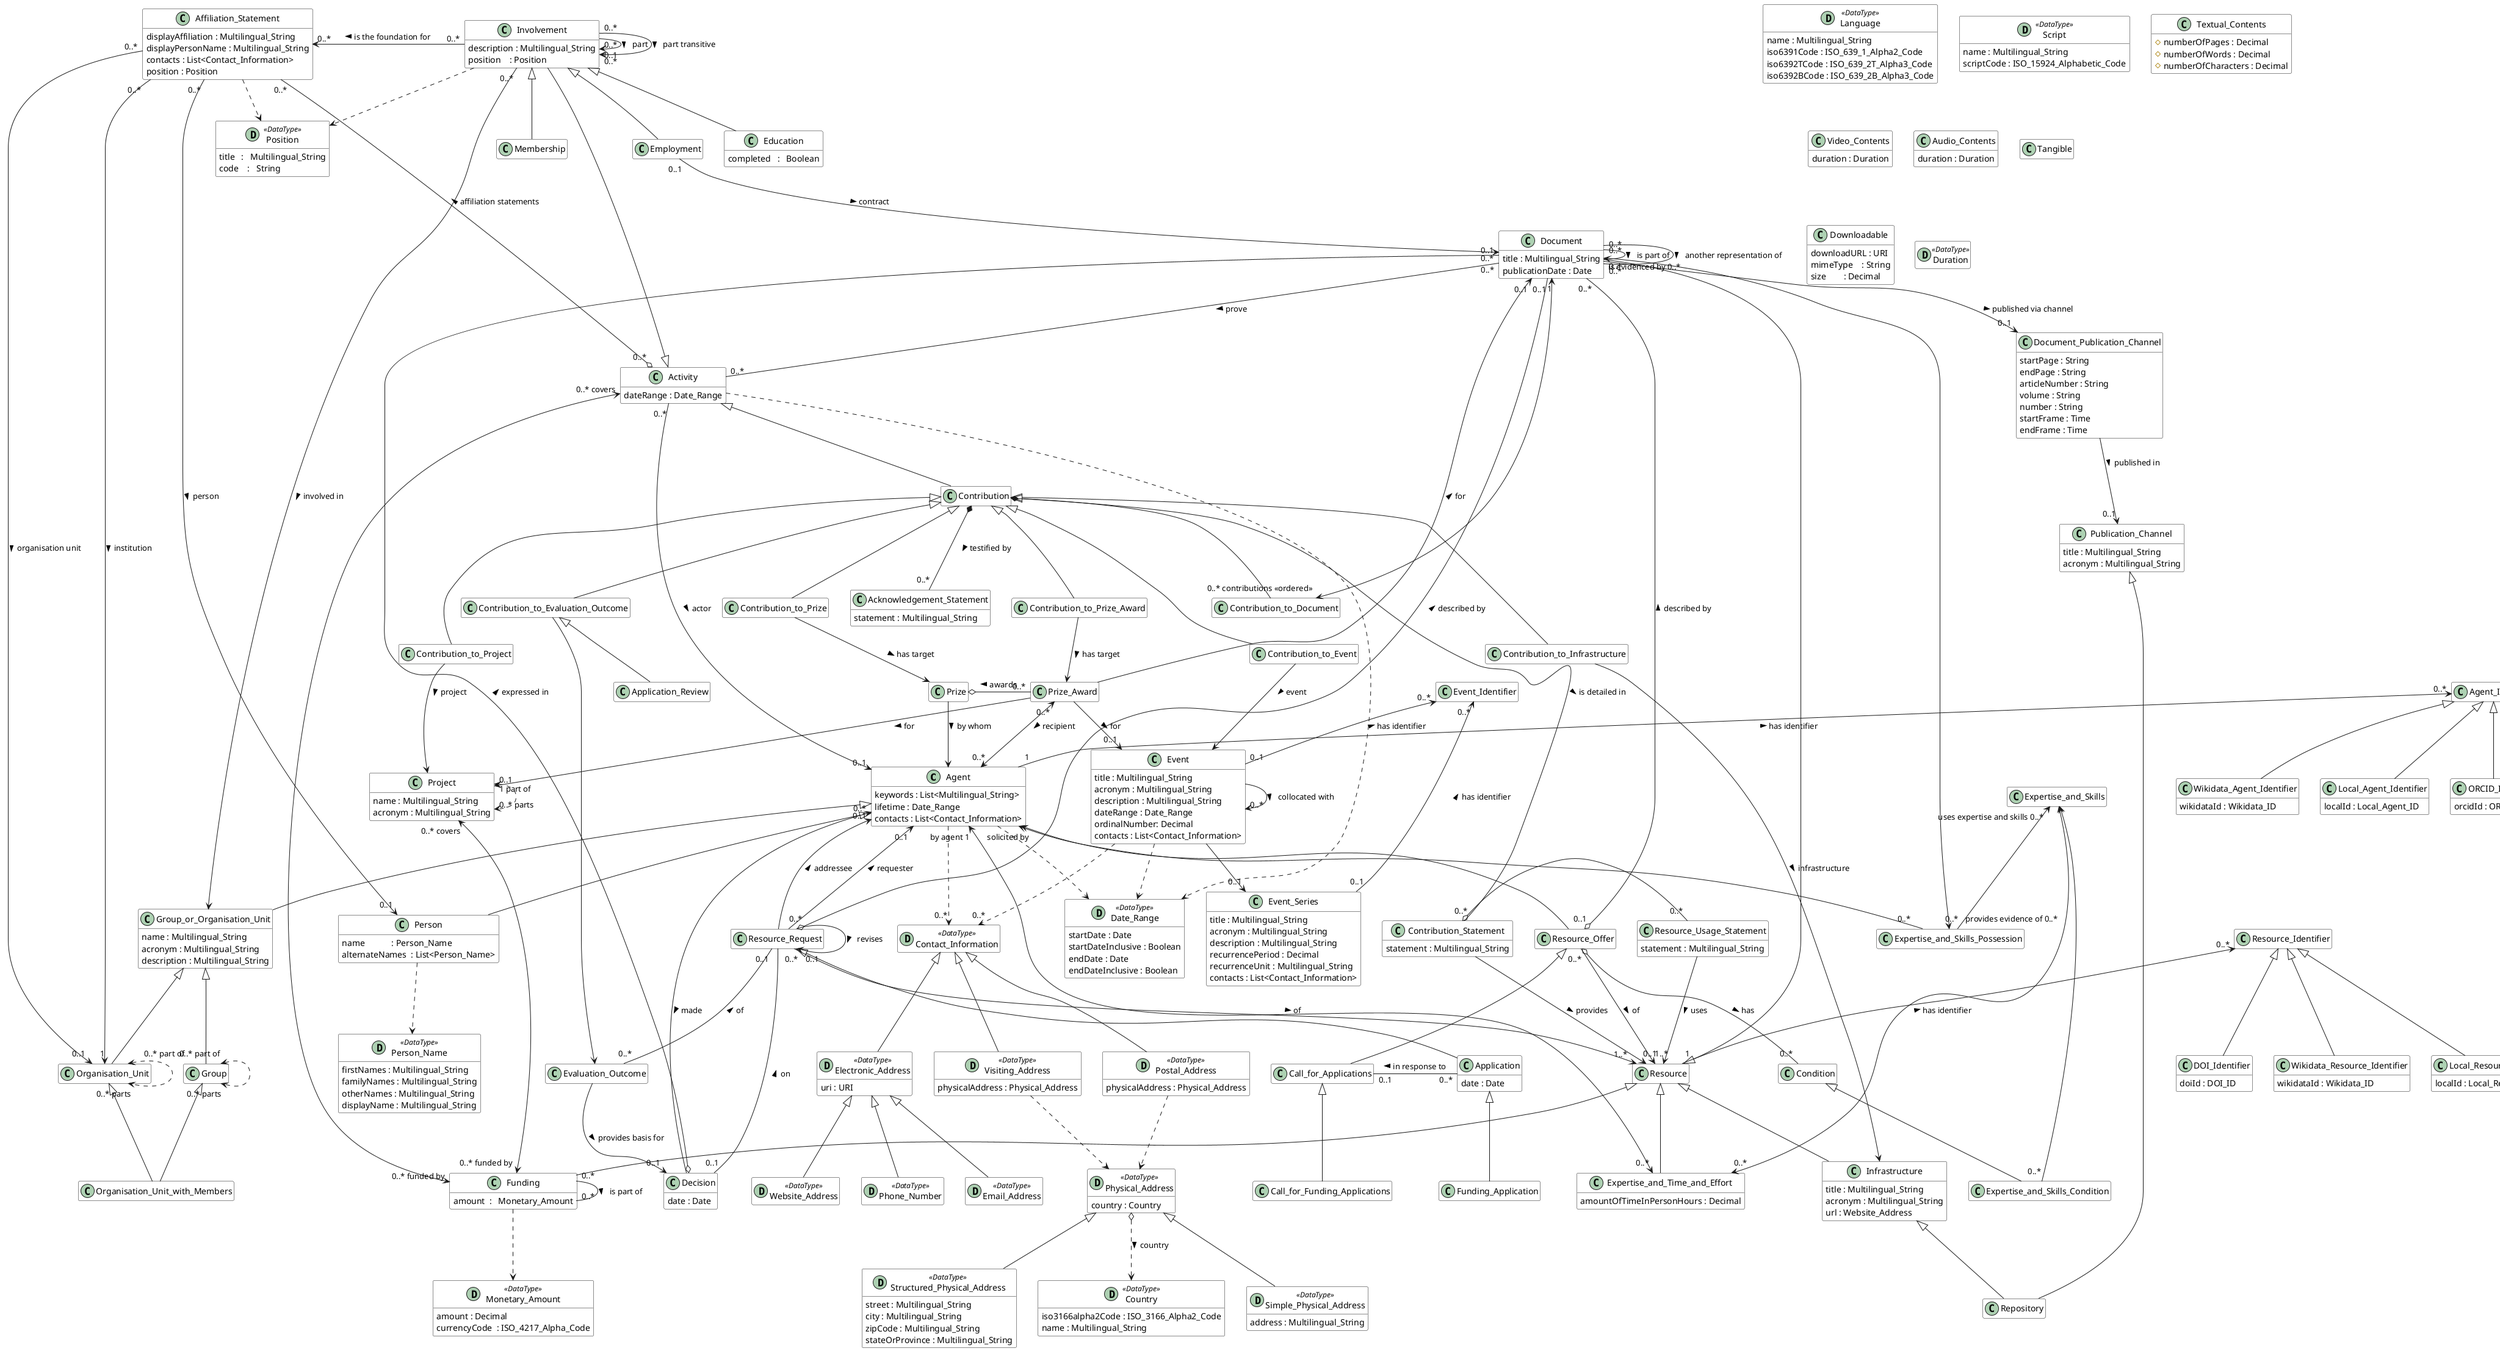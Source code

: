 @startuml
!startsub common
    !define datatype(x) class x << (D,#add0b2) DataType>> #ffffff
    hide empty members
    skinparam BoxPadding 120
!endsub

' === Agent hierarchy ===

!startsub Agent
    class "Agent" #ffffff {
        keywords : List<Multilingual_String>
    	lifetime : Date_Range
    	contacts : List<Contact_Information>
    }
    "Agent" ..> "Date_Range"
    "Agent" ..> "0..*" "Contact_Information"
!endsub

!startsub Person
    class "Person" #ffffff {
        name            : Person_Name
        alternateNames  : List<Person_Name>
    }
!endsub

!startsub Agent_Identifier
    class "Agent_Identifier" #ffffff {
    }

    "Agent_Identifier" "0..*" <-- "1" "Agent" : has identifier <
!endsub

!startsub Agent_Identifier_Hierarchy
    class "ORCID_Identifier" #ffffff {
        orcidId : ORCID_iD
    }

    "Agent_Identifier" <|-- "ORCID_Identifier"

    class "ROR_Identifier" #ffffff {
            rorId : ROR_ID
        }

    "Agent_Identifier" <|-- "ROR_Identifier"

    class "ISNI_Identifier" #ffffff {
            isniId : ISNI_ID
        }

    "Agent_Identifier" <|-- "ISNI_Identifier"

    class "FundRef_Identifier" #ffffff {
            fundRefId : FundRef_ID
        }

    "Agent_Identifier" <|-- "FundRef_Identifier"

    class "Wikidata_Agent_Identifier" #ffffff {
           wikidataId : Wikidata_ID
        }

    "Agent_Identifier" <|-- "Wikidata_Agent_Identifier"

    class "Local_Agent_Identifier" #ffffff {
           localId : Local_Agent_ID
    }

    "Agent_Identifier" <|-- "Local_Agent_Identifier"
!endsub

!startsub Person
    "Agent" <|-- "Person"
!endsub

!startsub Person
    datatype("Person_Name") {
        firstNames : Multilingual_String
        familyNames : Multilingual_String
        otherNames : Multilingual_String
        displayName : Multilingual_String
    }
!endsub

!startsub Person
    "Person" ..> "Person_Name"
!endsub

!startsub Group_or_Organisation_Unit
    class "Group_or_Organisation_Unit" #ffffff {
        name : Multilingual_String
        acronym : Multilingual_String
        description : Multilingual_String
    }
!endsub

!startsub Group_or_Organisation_Unit
	"Agent" <|-- "Group_or_Organisation_Unit"
!endsub

!startsub Group
    class "Group" #ffffff {
    }
!endsub

!startsub Group
	"Group_or_Organisation_Unit" <|-- "Group"
!endsub

!startsub Organisation_Unit
    class "Organisation_Unit" #ffffff {
    }
!endsub

!startsub Organisation_Unit
	"Group_or_Organisation_Unit" <|-- "Organisation_Unit"
!endsub

!startsub Organisation_Unit
	"Organisation_Unit" "0..* part of" <..> "0..* parts" "Organisation_Unit"
!endsub

!startsub Group
	"Group" "0..* part of" <..> "0..* parts" "Group"
!endsub

!startsub Organisation_Unit_with_Members
    class "Organisation_Unit_with_Members" #ffffff {
    }
!endsub

!startsub Organisation_Unit_with_Members
    "Group" <|-- "Organisation_Unit_with_Members"
!endsub

!startsub Organisation_Unit_with_Members
    "Organisation_Unit" <|-- "Organisation_Unit_with_Members"
!endsub

' === Activity hierarchy ===

!startsub Activity
    class "Activity" #ffffff {
  		dateRange : Date_Range
    }
!endsub

!startsub Involvement
    class "Involvement" #ffffff {
        description : Multilingual_String
        position    : Position
    }
!endsub

!startsub Involvement
   "Activity" <|-d- "Involvement"
!endsub

!startsub Employment
    class "Employment" #ffffff {
    }
!endsub

!startsub Employment
    "Involvement" <|-d- "Employment"
!endsub

!startsub Education
    class "Education" #ffffff {
        completed   :   Boolean
    }
!endsub

!startsub Education
    "Involvement" <|-d- "Education"
!endsub

!startsub Membership
    class "Membership" #ffffff {
    }
!endsub

!startsub Membership
    "Involvement" <|-d- "Membership"
!endsub

!startsub Contribution
    class "Contribution" #ffffff {
    }
!endsub

!startsub Contribution
    "Activity" <|-d- "Contribution"
!endsub

!startsub Contribution_to_Project
    class "Contribution_to_Project" #ffffff {
    }
!endsub

!startsub Contribution_to_Project
    "Contribution" <|-d- "Contribution_to_Project"
!endsub

!startsub Contribution_to_Document
    class "Contribution_to_Document" #ffffff {
    }
!endsub

!startsub Contribution_to_Document
    "Contribution" <|-d- "Contribution_to_Document"
!endsub

!startsub Contribution_to_Event
    class "Contribution_to_Event" #ffffff {
    }
!endsub

!startsub Contribution_to_Event
    "Contribution" <|-d- "Contribution_to_Event"
!endsub

!startsub Contribution_to_Infrastructure
    class "Contribution_to_Infrastructure" #ffffff {
    }
!endsub

!startsub Contribution_to_Infrastructure
    "Contribution" <|-d- "Contribution_to_Infrastructure"
!endsub

!startsub Contribution_to_Prize
    class "Contribution_to_Prize" #ffffff {
    }
!endsub

!startsub Contribution_to_Prize
    "Contribution" <|-d- "Contribution_to_Prize"
!endsub

!startsub Contribution_to_Prize_Award
    class "Contribution_to_Prize_Award" #ffffff {
    }
!endsub

!startsub Contribution_to_Prize_Award
    "Contribution" <|-d- "Contribution_to_Prize_Award"
!endsub


!startsub Activity
	"Document" "0..*" -- "0..*" "Activity" : prove >
!endsub

' === Agent - Activity links ===

!startsub Activity
    "Activity" "0..*" --> "0..1" "Agent" : actor >
!endsub

!startsub Involvement
	"Involvement" "0..*" --> "Group_or_Organisation_Unit" : involved in >
!endsub

' === Resource hierarchy ===

!startsub Resource
    class "Resource" #ffffff {
    }
!endsub

!startsub Funding
    class "Funding" #ffffff {
        amount  :   Monetary_Amount
    }
!endsub

!startsub Funding
    datatype("Monetary_Amount") {
        amount : Decimal
        currencyCode  : ISO_4217_Alpha_Code
    }
!endsub

!startsub Funding
    "Funding" ..> "Monetary_Amount"
!endsub

!startsub Funding
     "Resource" <|-- "Funding"
!endsub

!startsub Infrastructure
    class "Infrastructure" #ffffff {
        title : Multilingual_String
        acronym : Multilingual_String
        url : Website_Address
    }

    "Resource" <|-- "Infrastructure"

!endsub

!startsub Contribution_to_Infrastructure
    "Contribution_to_Infrastructure" --> "Infrastructure" : infrastructure >
!endsub

!startsub Document_isa_Resource
	"Resource" <|-- "Document"
!endsub

!startsub Document
    class "Document" #ffffff {
        title : Multilingual_String
        publicationDate : Date
    }

    "Document" "0..*" -- "0..*" "Document" : is part of >

    "Document" "0..*" -- "0..*" "Document" : another representation of >

!endsub

!startsub Publication_Channel
    class "Publication_Channel" #ffffff {
        title : Multilingual_String
        acronym : Multilingual_String
    }

    "Document" --> "0..1" "Document_Publication_Channel" : published via channel >

    class "Document_Publication_Channel" #ffffff {
        startPage : String
        endPage : String
        articleNumber : String
        volume : String
        number : String
        startFrame : Time
        endFrame : Time
    }

    "Document_Publication_Channel" --> "0..1" "Publication_Channel" : published in >

    class "Repository" #ffffff {
    }

    "Publication_Channel" <|-- "Repository"

    "Infrastructure" <|-- "Repository"

!endsub

!startsub Funding
     "Funding" "0..*" -- "0..*" "Funding" : is part of >
!endsub

!startsub Resource_Identifier
    class "Resource_Identifier" #ffffff {
    }

    "Resource_Identifier" "0..*" <-- "1" "Resource" : has identifier <

    class "DOI_Identifier" #ffffff {
        doiId : DOI_ID
    }

    "Resource_Identifier" <|-- "DOI_Identifier"

    class "Wikidata_Resource_Identifier" #ffffff {
        wikidataId : Wikidata_ID
    }

    "Resource_Identifier" <|-- "Wikidata_Resource_Identifier"

    class "Local_Resource_Identifier" #ffffff {
        localId : Local_Resource_ID
    }

    "Resource_Identifier" <|-- "Local_Resource_Identifier"

!endsub

!startsub Contribution_to_Project
    "Contribution_to_Project" --> "Project" : project >
!endsub

!startsub Project
    class "Project" #ffffff {
        name : Multilingual_String
        acronym : Multilingual_String
    }
!endsub

!startsub Project
  	"Project" "1 part of" <..> "0..* parts" "Project"
!endsub

!startsub Event
    class "Event" #ffffff {
        title : Multilingual_String
        acronym : Multilingual_String
        description : Multilingual_String
        dateRange : Date_Range
        ordinalNumber: Decimal
        contacts : List<Contact_Information>
    }

    "Event" ..> "Date_Range"
    "Event" ..> "0..*" "Contact_Information"

    class "Event_Series" #ffffff {
        title : Multilingual_String
        acronym : Multilingual_String
        description : Multilingual_String
        recurrencePeriod : Decimal
        recurrenceUnit : Multilingual_String
        contacts : List<Contact_Information>
    }

    Event --> "0..1" "Event_Series"

    Event --> "0..*" "Event" : collocated with >

!endsub

!startsub Event_Identifier
    class "Event_Identifier" #ffffff {
    }

    "Event_Identifier" "0..*" <-- "0..1" "Event" : has identifier <

    "Event_Identifier" "0..*" <-- "0..1" "Event_Series" : has identifier <

!endsub

!startsub Contribution_Statement
    class "Contribution_Statement" #ffffff {
        statement : Multilingual_String
    }
!endsub

!startsub Resource_Usage_Statement
    class "Resource_Usage_Statement" #ffffff {
        statement : Multilingual_String
    }
!endsub

!startsub Physical_Address
    datatype("Physical_Address") {
        country : Country
    }

    datatype("Simple_Physical_Address") {
        address : Multilingual_String
    }

    datatype("Structured_Physical_Address") {
        street : Multilingual_String
        city : Multilingual_String
        zipCode : Multilingual_String
        stateOrProvince : Multilingual_String
    }

     "Physical_Address" <|-d- "Simple_Physical_Address"
     "Physical_Address" <|-d- "Structured_Physical_Address"

     datatype("Contact_Information") {
     }

     datatype("Postal_Address") {
          physicalAddress : Physical_Address
     }

     "Contact_Information" <|-d- "Postal_Address"
     "Postal_Address" ..> "Physical_Address"


     datatype("Visiting_Address") {
          physicalAddress : Physical_Address
     }

     "Contact_Information" <|-d- "Visiting_Address"
     "Visiting_Address" ..> "Physical_Address"

     datatype("Electronic_Address") {
          uri : URI
     }

     "Contact_Information" <|-d- "Electronic_Address"

     datatype("Email_Address") {
     }

     "Electronic_Address" <|-d- "Email_Address"

     datatype("Website_Address") {
     }

     "Electronic_Address" <|-d- "Website_Address"

     datatype("Phone_Number") {
     }

     "Electronic_Address" <|-d- "Phone_Number"


!endsub

!startsub Country
    datatype("Country") {
         iso3166alpha2Code : ISO_3166_Alpha2_Code
         name : Multilingual_String
    }
!endsub

!startsub Physical_Address
    "Physical_Address" o..> "Country" : country >
!endsub

!startsub Affiliation_Statement
    class "Affiliation_Statement" #ffffff {
        displayAffiliation : Multilingual_String
        displayPersonName : Multilingual_String
        contacts : List<Contact_Information>
        position : Position
    }
!endsub

!startsub Application
    class "Application" #ffffff {
        date : Date
    }
!endsub

!startsub Decision
    class "Decision" #ffffff {
        date : Date
    }
!endsub

!startsub Funding_Application
    class "Funding_Application" #ffffff {
    }
!endsub

!startsub Funding_Application
    "Application" <|-- "Funding_Application"
!endsub

!startsub Call_for_Applications
    class "Call_for_Applications" #ffffff {
    }
!endsub

!startsub Call_for_Funding_Applications
    class "Call_for_Funding_Applications" #ffffff {
    }
!endsub

!startsub Evaluation_Outcome
	class "Evaluation_Outcome" #ffffff {
	}
!endsub

!startsub Contribution_to_Evaluation_Outcome
	class "Contribution_to_Evaluation_Outcome" #ffffff {
	}
!endsub

!startsub Application_Review
	class "Application_Review" #ffffff {
	}
!endsub

!startsub Prize
	class "Prize" #ffffff {
	}
!endsub

!startsub Prize_Award
	class "Prize_Award" #ffffff {
	}
!endsub

!startsub Resource_Request
    "Resource_Request" -u-> "0..1" "Agent" : requester >
!endsub

!startsub Resource_Request
    "Resource_Request" -u-> "0..1" "Agent" : addressee >
!endsub

!startsub Resource_Offer
	"Resource_Offer" -u-> "solicited by" "Agent"
!endsub

!startsub Evaluation_Outcome
    "Resource_Request" "0..1" -- "0..*" "Evaluation_Outcome" : of <
!endsub

!startsub Call_for_Applications
    "Application" "0..*" -l- "0..1" "Call_for_Applications" : in response to >
!endsub

!startsub Resource_Request
    "Resource_Request" o-- "0..1" "Document" : described by >
!endsub

!startsub Decision
    "Resource_Request" -r- "0..1" "Decision" : on <
!endsub

!startsub Decision
    "Decision" o-- "0..1" "Document" : expressed in >
!endsub

!startsub Call_for_Funding_Applications
    "Call_for_Applications" <|-- "Call_for_Funding_Applications"
!endsub

!startsub Decision
    "Decision" -u-> "0..*" "Agent" : made <
!endsub

!startsub Evaluation_Outcome
    "Evaluation_Outcome" -d-> "0..1" "Decision" : provides basis for >
!endsub

!startsub Contribution_to_Evaluation_Outcome
    "Contribution" <|-- "Contribution_to_Evaluation_Outcome"
!endsub

!startsub Application_Review
    "Contribution_to_Evaluation_Outcome" <|-- "Application_Review"
!endsub

!startsub Contribution_to_Evaluation_Outcome
    "Contribution_to_Evaluation_Outcome" --> "Evaluation_Outcome"
!endsub

!startsub Affiliation_Statement
    "Activity" "0..*" o-- "0..*" "Affiliation_Statement" : affiliation statements >
    "Affiliation_Statement" "0..*" --> "1" "Organisation_Unit" : institution >
    "Affiliation_Statement" "0..*" --> "0..1" "Organisation_Unit" : organisation unit >
    "Affiliation_Statement" "0..*" --> "0..1" "Person" : person >
!endsub

!startsub Contribution_Statement
    "Contribution" *-- "0..*" "Contribution_Statement" : is detailed in >
!endsub

!startsub Contribution_to_Document
    "Contribution_to_Document" "0..* contributions <<ordered>>" <--> "1" "Document"
!endsub

!startsub Contribution_to_Event
    "Contribution_to_Event" --> "Event" : event >
!endsub

!startsub Contribution_to_Prize
    "Contribution_to_Prize" --> "Prize" : has target >
!endsub

!startsub Contribution_to_Prize_Award
    "Contribution_to_Prize_Award" --> "Prize_Award" : has target >
!endsub

!startsub Contribution
     "Contribution_Statement" --> "0..1" "Resource" : provides >
!endsub

!startsub Resource_Usage_Statement
     "Resource_Usage_Statement" --> "Resource" : uses >
!endsub

!startsub Resource_Usage_Statement
     "Contribution_Statement" o-l- "0..*" "Resource_Usage_Statement"
!endsub

!startsub Prize_Award
	"Prize_Award" "0..*" -l-o "Prize" : awards >
!endsub

!startsub Prize_Award
	"Prize_Award" "0..*" <--> "0..*" "Agent" : recipient >
!endsub

!startsub Prize_Award
	"Prize" --> "Agent" : by whom >
!endsub

!startsub Prize_Award
	"Prize_Award" --> "0..1" "Document" : for >
!endsub

!startsub Prize_Award
	"Prize_Award" --> "0..1" "Project" : for >
!endsub

!startsub Prize_Award
	"Prize_Award" --> "0..1" "Event" : for >
!endsub

!startsub Resource_Offer
	class "Resource_Offer" #ffffff {
	}
!endsub

!startsub Resource_Offer
	"Resource_Offer" "0..*" --> "1..*" "Resource" : of >
!endsub

!startsub Call_for_Applications
	"Resource_Offer" <|-- "Call_for_Applications"
!endsub

!startsub Condition
	class "Condition" #ffffff {
	}
!endsub

!startsub Resource_Offer
	"Resource_Offer" o-- "0..*" "Condition" : has >
!endsub

!startsub Resource_Request
	class "Resource_Request" #ffffff {
	}
!endsub

!startsub Application
	"Resource_Request" <|-- "Application"
!endsub

!startsub Resource_Offer
	"Resource_Offer" "0..1" o-- "0..*" "Document" : described by >
!endsub

!startsub Resource_Request
	"Resource_Request" "0..*" --> "0..1" "Resource_Request" : revises >
!endsub

!startsub Resource_Request
	"Resource_Request" "0..*" --> "1..*" "Resource" : of >
!endsub

!startsub Expertise_and_Skills
	class "Expertise_and_Skills" #ffffff {
	}
!endsub

!startsub Expertise_and_Skills_Possession
	class "Expertise_and_Skills_Possession" #ffffff {
	}
!endsub

!startsub Expertise_and_Skills_Condition
	class "Expertise_and_Skills_Condition" #ffffff {
	}
!endsub

!startsub Expertise_and_Skills_Possession
	"Expertise_and_Skills" <-- "0..*" "Expertise_and_Skills_Possession"
!endsub

!startsub Expertise_and_Skills_Possession
	"Agent" <-- "0..*" "Expertise_and_Skills_Possession"
!endsub

!startsub Expertise_and_Skills_Possession
	"Document" "is evidenced by 0..*" <--> "provides evidence of 0..*" "Expertise_and_Skills_Possession"
!endsub

!startsub Expertise_and_Skills_Condition
	"Expertise_and_Skills" <-- "0..*" "Expertise_and_Skills_Condition"
!endsub

!startsub Expertise_and_Skills_Condition
	"Condition" <|-- "Expertise_and_Skills_Condition"
!endsub

!startsub Expertise_and_Time_and_Effort
	class "Expertise_and_Time_and_Effort" #ffffff {
	  amountOfTimeInPersonHours : Decimal
	}
!endsub

!startsub Expertise_and_Time_and_Effort
	"Resource" <|-- "Expertise_and_Time_and_Effort"
!endsub

!startsub Expertise_and_Time_and_Effort
	"Agent" "by agent 1" <--> "0..*" "Expertise_and_Time_and_Effort"
!endsub

!startsub Expertise_and_Time_and_Effort
	"Expertise_and_Skills" "uses expertise and skills 0..*" <--> "0..*" "Expertise_and_Time_and_Effort"
!endsub

!startsub Position
    datatype("Position") {
        title   :   Multilingual_String
        code    :   String
	}
!endsub

!startsub Position
	"Affiliation_Statement" ..> "Position"
!endsub

!startsub Position
	"Employment" "0..1" --> "0..*" "Document" : contract >
!endsub

!startsub Position
	"Involvement" ..> "Position"
!endsub

!startsub Involvement
	"Involvement" "0..*" -l-> "0..*" "Affiliation_Statement" : is the foundation for >
!endsub

!startsub Involvement
	"Involvement" "0..*" --> "0..1" "Involvement" : part >
!endsub

!startsub Involvement
	"Involvement" "0..*" --> "0..*" "Involvement" : part transitive >
!endsub

!startsub Date_Range
    datatype("Date_Range") {
        startDate : Date
        startDateInclusive : Boolean
        endDate : Date
        endDateInclusive : Boolean
	}
!endsub

!startsub Activity
	"Activity" ..> "Date_Range"
!endsub

!startsub Funding
    "Activity" "0..* covers" <---> "0..* funded by" "Funding"
    "Project" "0..* covers" <---> "0..* funded by" "Funding"
!endsub

!startsub Language
    datatype("Language") {
        name : Multilingual_String
        iso6391Code : ISO_639_1_Alpha2_Code
        iso6392TCode : ISO_639_2T_Alpha3_Code
        iso6392BCode : ISO_639_2B_Alpha3_Code
	}
!endsub

!startsub Script
    datatype("Script") {
        name : Multilingual_String
        scriptCode : ISO_15924_Alphabetic_Code
	}
!endsub

!startsub Acknowledgement_Statement
    class "Acknowledgement_Statement" #ffffff {
        statement : Multilingual_String
    }
!endsub

!startsub Acknowledgement_Statement
    "Contribution" *-- "0..*" "Acknowledgement_Statement" : testified by >
!endsub

!startsub Form
    class "Textual_Contents" #ffffff {
#        numberOfPages : Decimal
#        numberOfWords : Decimal
#        numberOfCharacters : Decimal
    }

    class "Video_Contents" #ffffff {
        duration : Duration
    }

    class "Audio_Contents" #ffffff {
        duration : Duration
    }

    class "Tangible" #ffffff {
    }

    class "Downloadable" #ffffff {
        downloadURL : URI
        mimeType    : String
        size        : Decimal
    }

    datatype("Duration") {
    }

!endsub

@enduml
